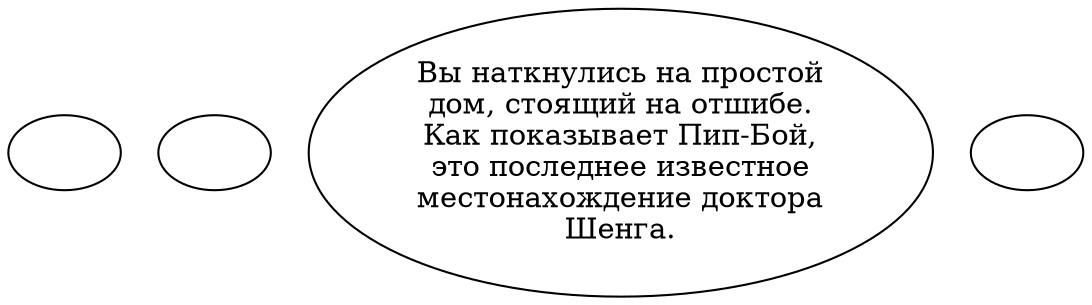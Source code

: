 digraph sfsheng {
  "start" [style=filled       fillcolor="#FFFFFF"       color="#000000"]
  "start" [label=""]
  "map_exit_p_proc" [style=filled       fillcolor="#FFFFFF"       color="#000000"]
  "map_exit_p_proc" [label=""]
  "map_enter_p_proc" [style=filled       fillcolor="#FFFFFF"       color="#000000"]
  "map_enter_p_proc" [label="Вы наткнулись на простой\nдом, стоящий на отшибе.\nКак показывает Пип-Бой,\nэто последнее известное\nместонахождение доктора\nШенга."]
  "map_update_p_proc" [style=filled       fillcolor="#FFFFFF"       color="#000000"]
  "map_update_p_proc" [label=""]
}